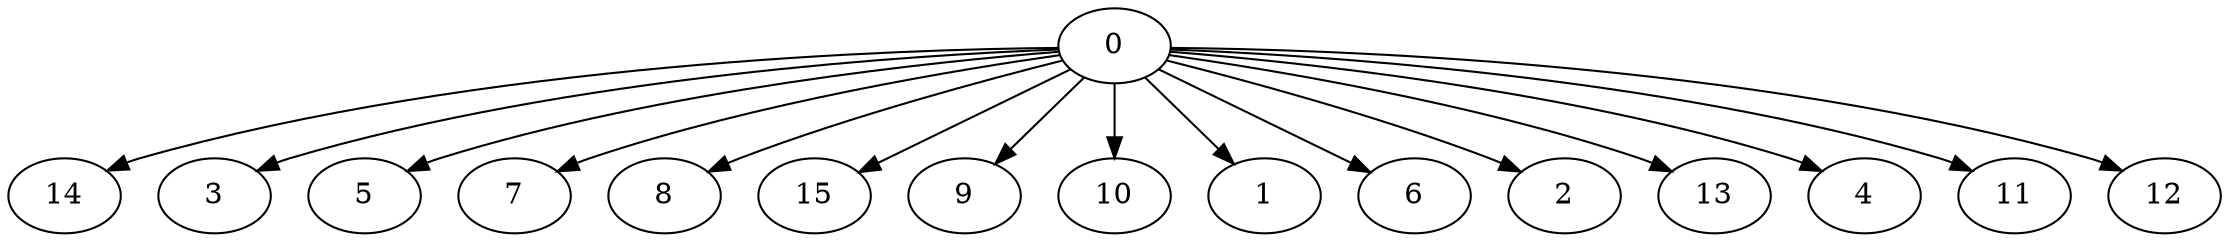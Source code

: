 digraph "Fork_Nodes_16_CCR_10.00_WeightType_Random_Homogeneous-2" {
0 [Weight=5];
14 [Weight=10];
3 [Weight=9];
5 [Weight=8];
7 [Weight=8];
8 [Weight=8];
15 [Weight=8];
9 [Weight=7];
10 [Weight=7];
1 [Weight=5];
6 [Weight=5];
2 [Weight=4];
13 [Weight=4];
4 [Weight=3];
11 [Weight=3];
12 [Weight=3];
0 -> 14 [Weight=20];
0 -> 11 [Weight=51];
0 -> 12 [Weight=61];
0 -> 15 [Weight=82];
0 -> 1 [Weight=102];
0 -> 9 [Weight=31];
0 -> 10 [Weight=82];
0 -> 5 [Weight=92];
0 -> 3 [Weight=61];
0 -> 4 [Weight=71];
0 -> 7 [Weight=51];
0 -> 2 [Weight=102];
0 -> 6 [Weight=31];
0 -> 13 [Weight=82];
0 -> 8 [Weight=51];
}
